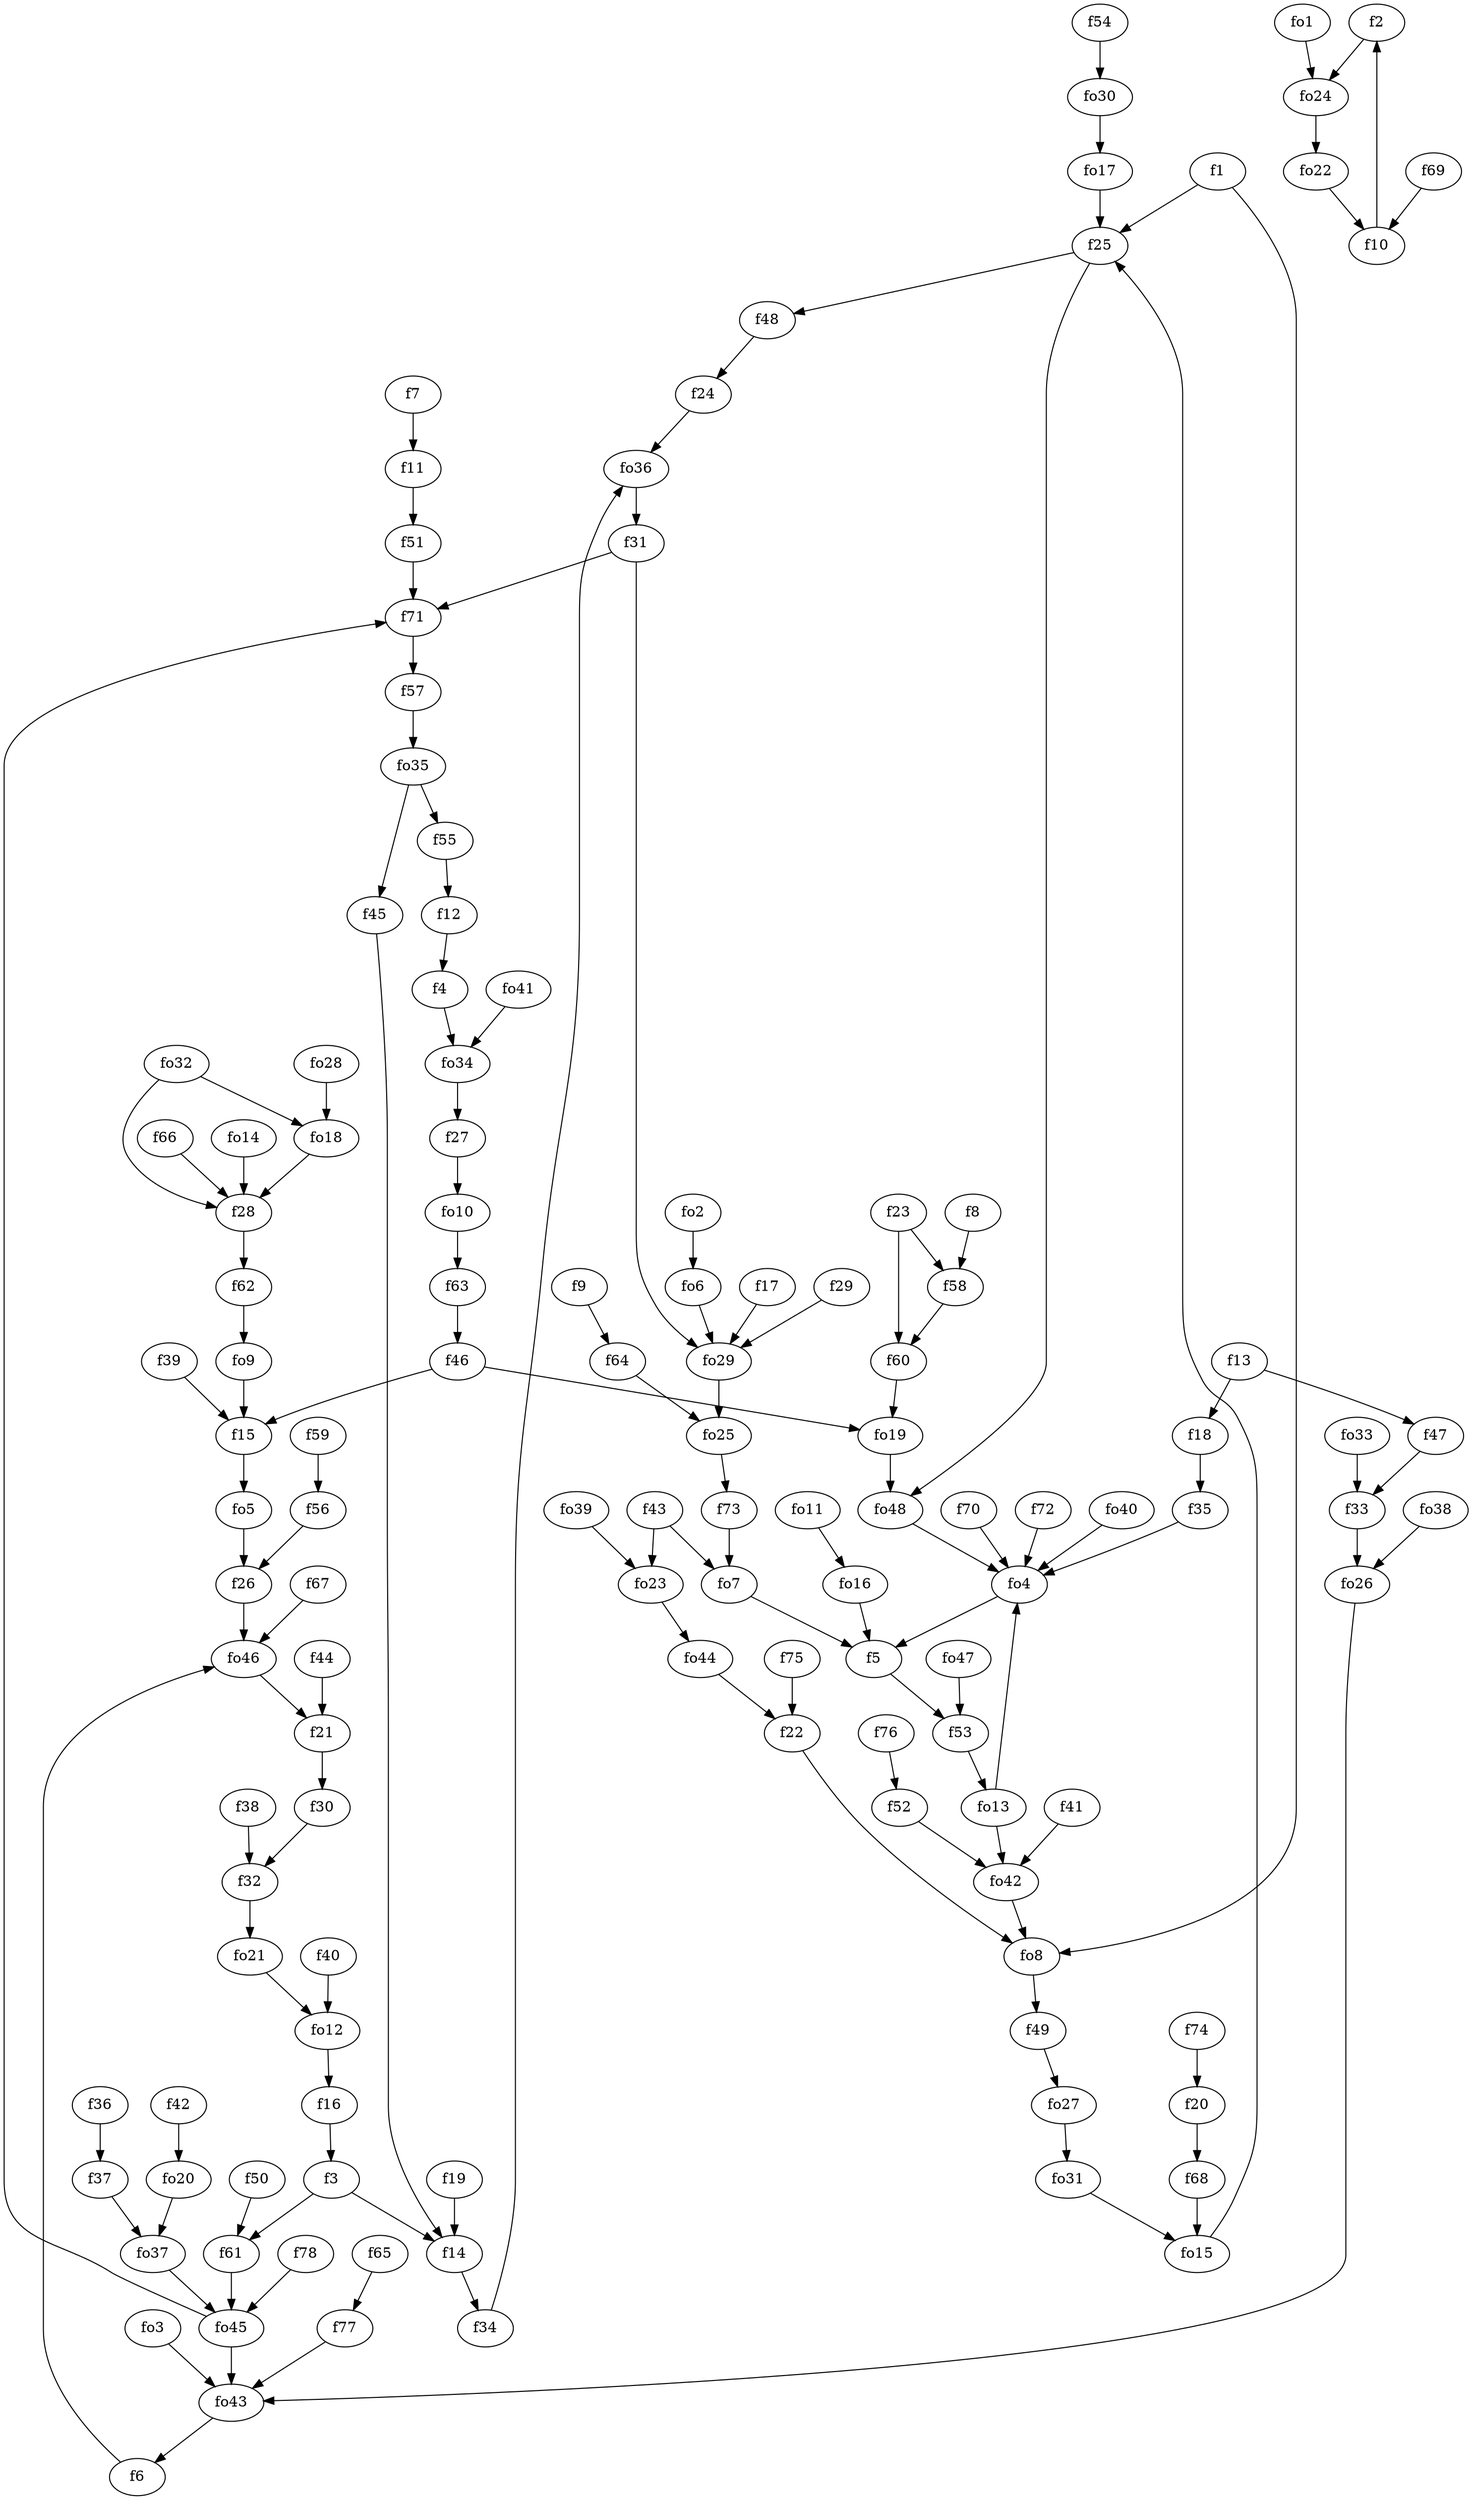 strict digraph  {
f1;
f2;
f3;
f4;
f5;
f6;
f7;
f8;
f9;
f10;
f11;
f12;
f13;
f14;
f15;
f16;
f17;
f18;
f19;
f20;
f21;
f22;
f23;
f24;
f25;
f26;
f27;
f28;
f29;
f30;
f31;
f32;
f33;
f34;
f35;
f36;
f37;
f38;
f39;
f40;
f41;
f42;
f43;
f44;
f45;
f46;
f47;
f48;
f49;
f50;
f51;
f52;
f53;
f54;
f55;
f56;
f57;
f58;
f59;
f60;
f61;
f62;
f63;
f64;
f65;
f66;
f67;
f68;
f69;
f70;
f71;
f72;
f73;
f74;
f75;
f76;
f77;
f78;
fo1;
fo2;
fo3;
fo4;
fo5;
fo6;
fo7;
fo8;
fo9;
fo10;
fo11;
fo12;
fo13;
fo14;
fo15;
fo16;
fo17;
fo18;
fo19;
fo20;
fo21;
fo22;
fo23;
fo24;
fo25;
fo26;
fo27;
fo28;
fo29;
fo30;
fo31;
fo32;
fo33;
fo34;
fo35;
fo36;
fo37;
fo38;
fo39;
fo40;
fo41;
fo42;
fo43;
fo44;
fo45;
fo46;
fo47;
fo48;
f1 -> f25  [weight=2];
f1 -> fo8  [weight=2];
f2 -> fo24  [weight=2];
f3 -> f14  [weight=2];
f3 -> f61  [weight=2];
f4 -> fo34  [weight=2];
f5 -> f53  [weight=2];
f6 -> fo46  [weight=2];
f7 -> f11  [weight=2];
f8 -> f58  [weight=2];
f9 -> f64  [weight=2];
f10 -> f2  [weight=2];
f11 -> f51  [weight=2];
f12 -> f4  [weight=2];
f13 -> f18  [weight=2];
f13 -> f47  [weight=2];
f14 -> f34  [weight=2];
f15 -> fo5  [weight=2];
f16 -> f3  [weight=2];
f17 -> fo29  [weight=2];
f18 -> f35  [weight=2];
f19 -> f14  [weight=2];
f20 -> f68  [weight=2];
f21 -> f30  [weight=2];
f22 -> fo8  [weight=2];
f23 -> f60  [weight=2];
f23 -> f58  [weight=2];
f24 -> fo36  [weight=2];
f25 -> f48  [weight=2];
f25 -> fo48  [weight=2];
f26 -> fo46  [weight=2];
f27 -> fo10  [weight=2];
f28 -> f62  [weight=2];
f29 -> fo29  [weight=2];
f30 -> f32  [weight=2];
f31 -> fo29  [weight=2];
f31 -> f71  [weight=2];
f32 -> fo21  [weight=2];
f33 -> fo26  [weight=2];
f34 -> fo36  [weight=2];
f35 -> fo4  [weight=2];
f36 -> f37  [weight=2];
f37 -> fo37  [weight=2];
f38 -> f32  [weight=2];
f39 -> f15  [weight=2];
f40 -> fo12  [weight=2];
f41 -> fo42  [weight=2];
f42 -> fo20  [weight=2];
f43 -> fo23  [weight=2];
f43 -> fo7  [weight=2];
f44 -> f21  [weight=2];
f45 -> f14  [weight=2];
f46 -> f15  [weight=2];
f46 -> fo19  [weight=2];
f47 -> f33  [weight=2];
f48 -> f24  [weight=2];
f49 -> fo27  [weight=2];
f50 -> f61  [weight=2];
f51 -> f71  [weight=2];
f52 -> fo42  [weight=2];
f53 -> fo13  [weight=2];
f54 -> fo30  [weight=2];
f55 -> f12  [weight=2];
f56 -> f26  [weight=2];
f57 -> fo35  [weight=2];
f58 -> f60  [weight=2];
f59 -> f56  [weight=2];
f60 -> fo19  [weight=2];
f61 -> fo45  [weight=2];
f62 -> fo9  [weight=2];
f63 -> f46  [weight=2];
f64 -> fo25  [weight=2];
f65 -> f77  [weight=2];
f66 -> f28  [weight=2];
f67 -> fo46  [weight=2];
f68 -> fo15  [weight=2];
f69 -> f10  [weight=2];
f70 -> fo4  [weight=2];
f71 -> f57  [weight=2];
f72 -> fo4  [weight=2];
f73 -> fo7  [weight=2];
f74 -> f20  [weight=2];
f75 -> f22  [weight=2];
f76 -> f52  [weight=2];
f77 -> fo43  [weight=2];
f78 -> fo45  [weight=2];
fo1 -> fo24  [weight=2];
fo2 -> fo6  [weight=2];
fo3 -> fo43  [weight=2];
fo4 -> f5  [weight=2];
fo5 -> f26  [weight=2];
fo6 -> fo29  [weight=2];
fo7 -> f5  [weight=2];
fo8 -> f49  [weight=2];
fo9 -> f15  [weight=2];
fo10 -> f63  [weight=2];
fo11 -> fo16  [weight=2];
fo12 -> f16  [weight=2];
fo13 -> fo4  [weight=2];
fo13 -> fo42  [weight=2];
fo14 -> f28  [weight=2];
fo15 -> f25  [weight=2];
fo16 -> f5  [weight=2];
fo17 -> f25  [weight=2];
fo18 -> f28  [weight=2];
fo19 -> fo48  [weight=2];
fo20 -> fo37  [weight=2];
fo21 -> fo12  [weight=2];
fo22 -> f10  [weight=2];
fo23 -> fo44  [weight=2];
fo24 -> fo22  [weight=2];
fo25 -> f73  [weight=2];
fo26 -> fo43  [weight=2];
fo27 -> fo31  [weight=2];
fo28 -> fo18  [weight=2];
fo29 -> fo25  [weight=2];
fo30 -> fo17  [weight=2];
fo31 -> fo15  [weight=2];
fo32 -> f28  [weight=2];
fo32 -> fo18  [weight=2];
fo33 -> f33  [weight=2];
fo34 -> f27  [weight=2];
fo35 -> f55  [weight=2];
fo35 -> f45  [weight=2];
fo36 -> f31  [weight=2];
fo37 -> fo45  [weight=2];
fo38 -> fo26  [weight=2];
fo39 -> fo23  [weight=2];
fo40 -> fo4  [weight=2];
fo41 -> fo34  [weight=2];
fo42 -> fo8  [weight=2];
fo43 -> f6  [weight=2];
fo44 -> f22  [weight=2];
fo45 -> fo43  [weight=2];
fo45 -> f71  [weight=2];
fo46 -> f21  [weight=2];
fo47 -> f53  [weight=2];
fo48 -> fo4  [weight=2];
}
